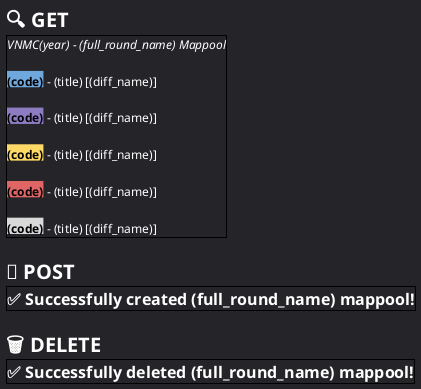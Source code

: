 @startsalt mappool
	<style>
		saltDiagram {
			BackgroundColor #242429
		}
	</style>
	{
		= <color:#ffffff>🔍 GET
		{+
			==== <color:#ffffff>VNMC(year) - (full_round_name) Mappool
			.
			<color:#ffffff><back:#6fa8dc><color:#000000>**(code)**</back> - (title) [(diff_name)]
			/' rest of RC maps '/ .
			<color:#ffffff><back:#8e7cc3><color:#000000>**(code)**</back> - (title) [(diff_name)]
			/' rest of HB maps '/ .
			<color:#ffffff><back:#ffd966><color:#000000>**(code)**</back> - (title) [(diff_name)]
			/' rest of LN maps '/ .
			<color:#ffffff><back:#e06666><color:#000000>**(code)**</back> - (title) [(diff_name)]
			/' rest of SV maps '/ .
			<color:#ffffff><back:#d9d9d9><color:#000000>**(code)**</back> - (title) [(diff_name)]
		}
		.
		= <color:#ffffff>📄 POST
		{+
			== <color:#ffffff>✅ Successfully created (full_round_name) mappool!
		}
		.
		= <color:#ffffff>🗑️ DELETE
		{+
			== <color:#ffffff>✅ Successfully deleted (full_round_name) mappool!
		}
	}
@endsalt